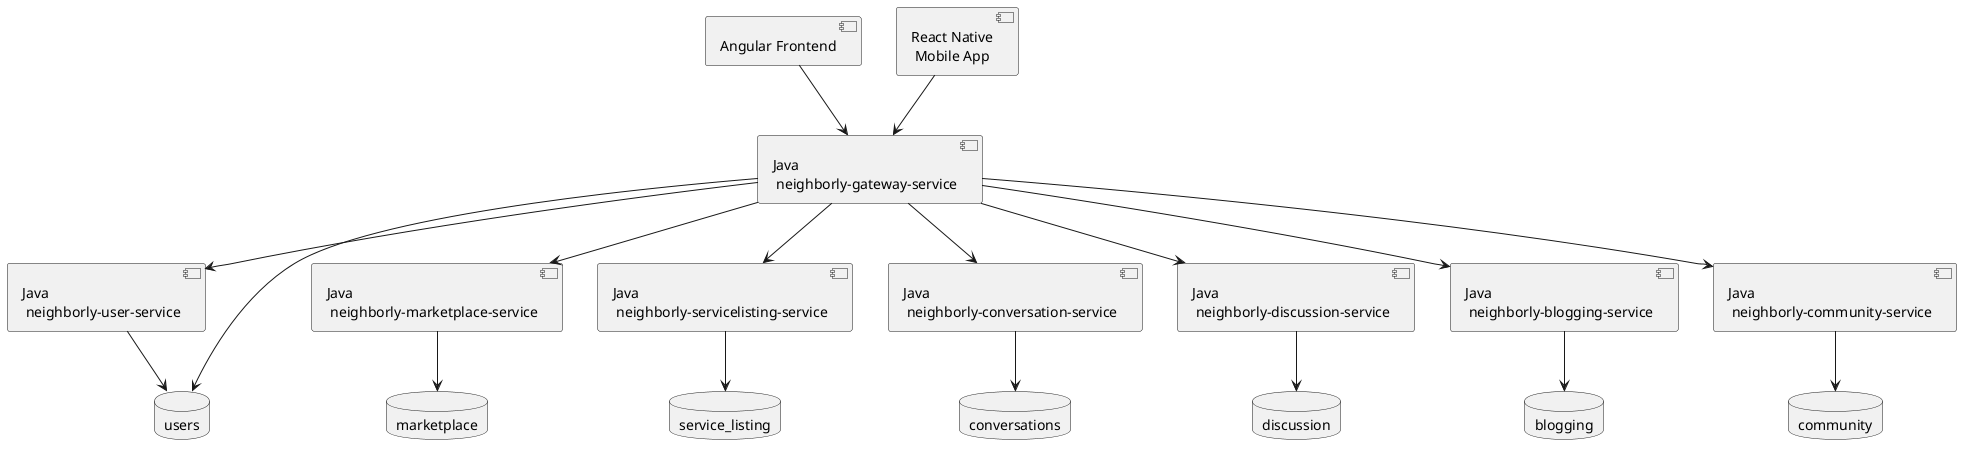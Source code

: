 @startuml Architecture
[Angular Frontend] as angular
[React Native\n Mobile App] as mobile
[Java\n neighborly-user-service] as user
[Java\n neighborly-gateway-service] as gateway
[Java\n neighborly-marketplace-service] as marketplace
[Java\n neighborly-servicelisting-service] as listing
[Java\n neighborly-conversation-service] as conversation
[Java\n neighborly-discussion-service] as discussion
[Java\n neighborly-blogging-service] as blogging
[Java\n neighborly-community-service] as community


database "users" as user_db
database "marketplace" as marketplace_db
database "service_listing" as listing_db    
database "conversations" as conversation_db
database "blogging" as blogging_db
database "community" as community_db
database "discussion" as discussion_db




user --> user_db
gateway --> user_db
listing --> listing_db
conversation --> conversation_db
blogging --> blogging_db
marketplace --> marketplace_db
discussion --> discussion_db
community --> community_db

gateway --> user
gateway --> marketplace
gateway --> listing
gateway --> conversation
gateway --> blogging
gateway --> discussion
gateway --> community


angular --> gateway
mobile --> gateway





@enduml

